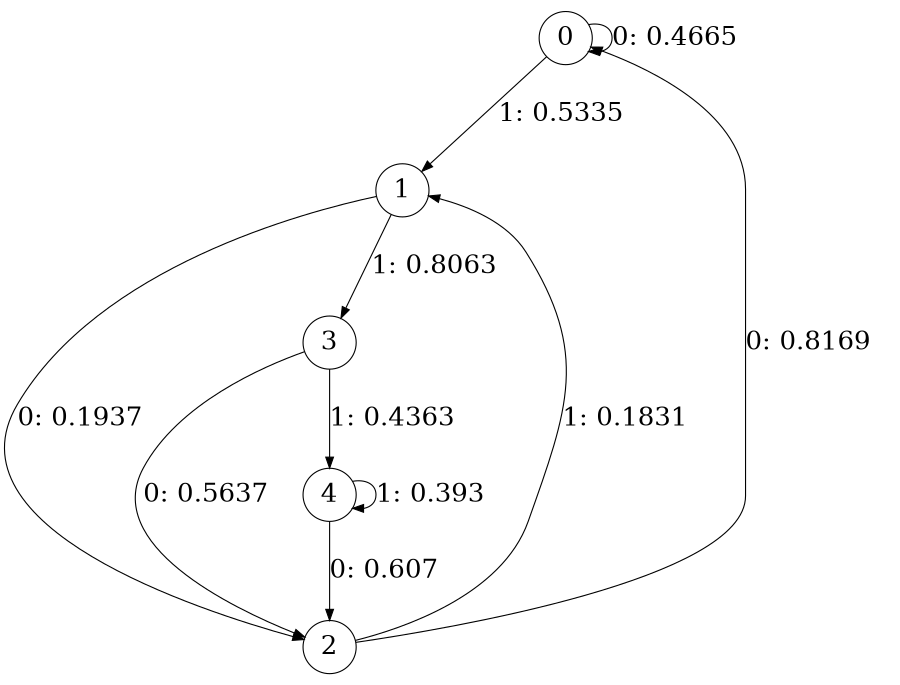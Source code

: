 digraph "ch26concat_phase3_L3" {
size = "6,8.5";
ratio = "fill";
node [shape = circle];
node [fontsize = 24];
edge [fontsize = 24];
0 -> 0 [label = "0: 0.4665   "];
0 -> 1 [label = "1: 0.5335   "];
1 -> 2 [label = "0: 0.1937   "];
1 -> 3 [label = "1: 0.8063   "];
2 -> 0 [label = "0: 0.8169   "];
2 -> 1 [label = "1: 0.1831   "];
3 -> 2 [label = "0: 0.5637   "];
3 -> 4 [label = "1: 0.4363   "];
4 -> 2 [label = "0: 0.607    "];
4 -> 4 [label = "1: 0.393    "];
}